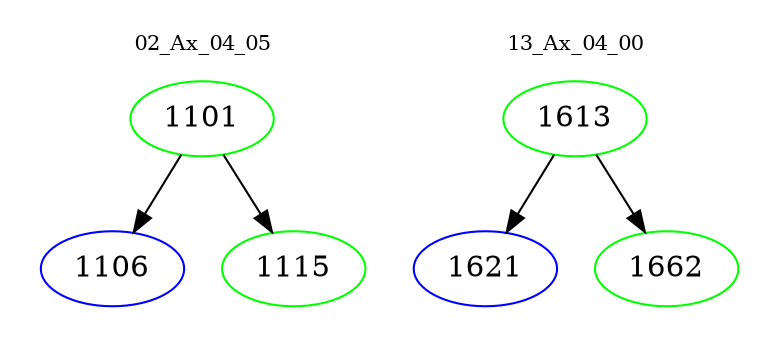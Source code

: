 digraph{
subgraph cluster_0 {
color = white
label = "02_Ax_04_05";
fontsize=10;
T0_1101 [label="1101", color="green"]
T0_1101 -> T0_1106 [color="black"]
T0_1106 [label="1106", color="blue"]
T0_1101 -> T0_1115 [color="black"]
T0_1115 [label="1115", color="green"]
}
subgraph cluster_1 {
color = white
label = "13_Ax_04_00";
fontsize=10;
T1_1613 [label="1613", color="green"]
T1_1613 -> T1_1621 [color="black"]
T1_1621 [label="1621", color="blue"]
T1_1613 -> T1_1662 [color="black"]
T1_1662 [label="1662", color="green"]
}
}
